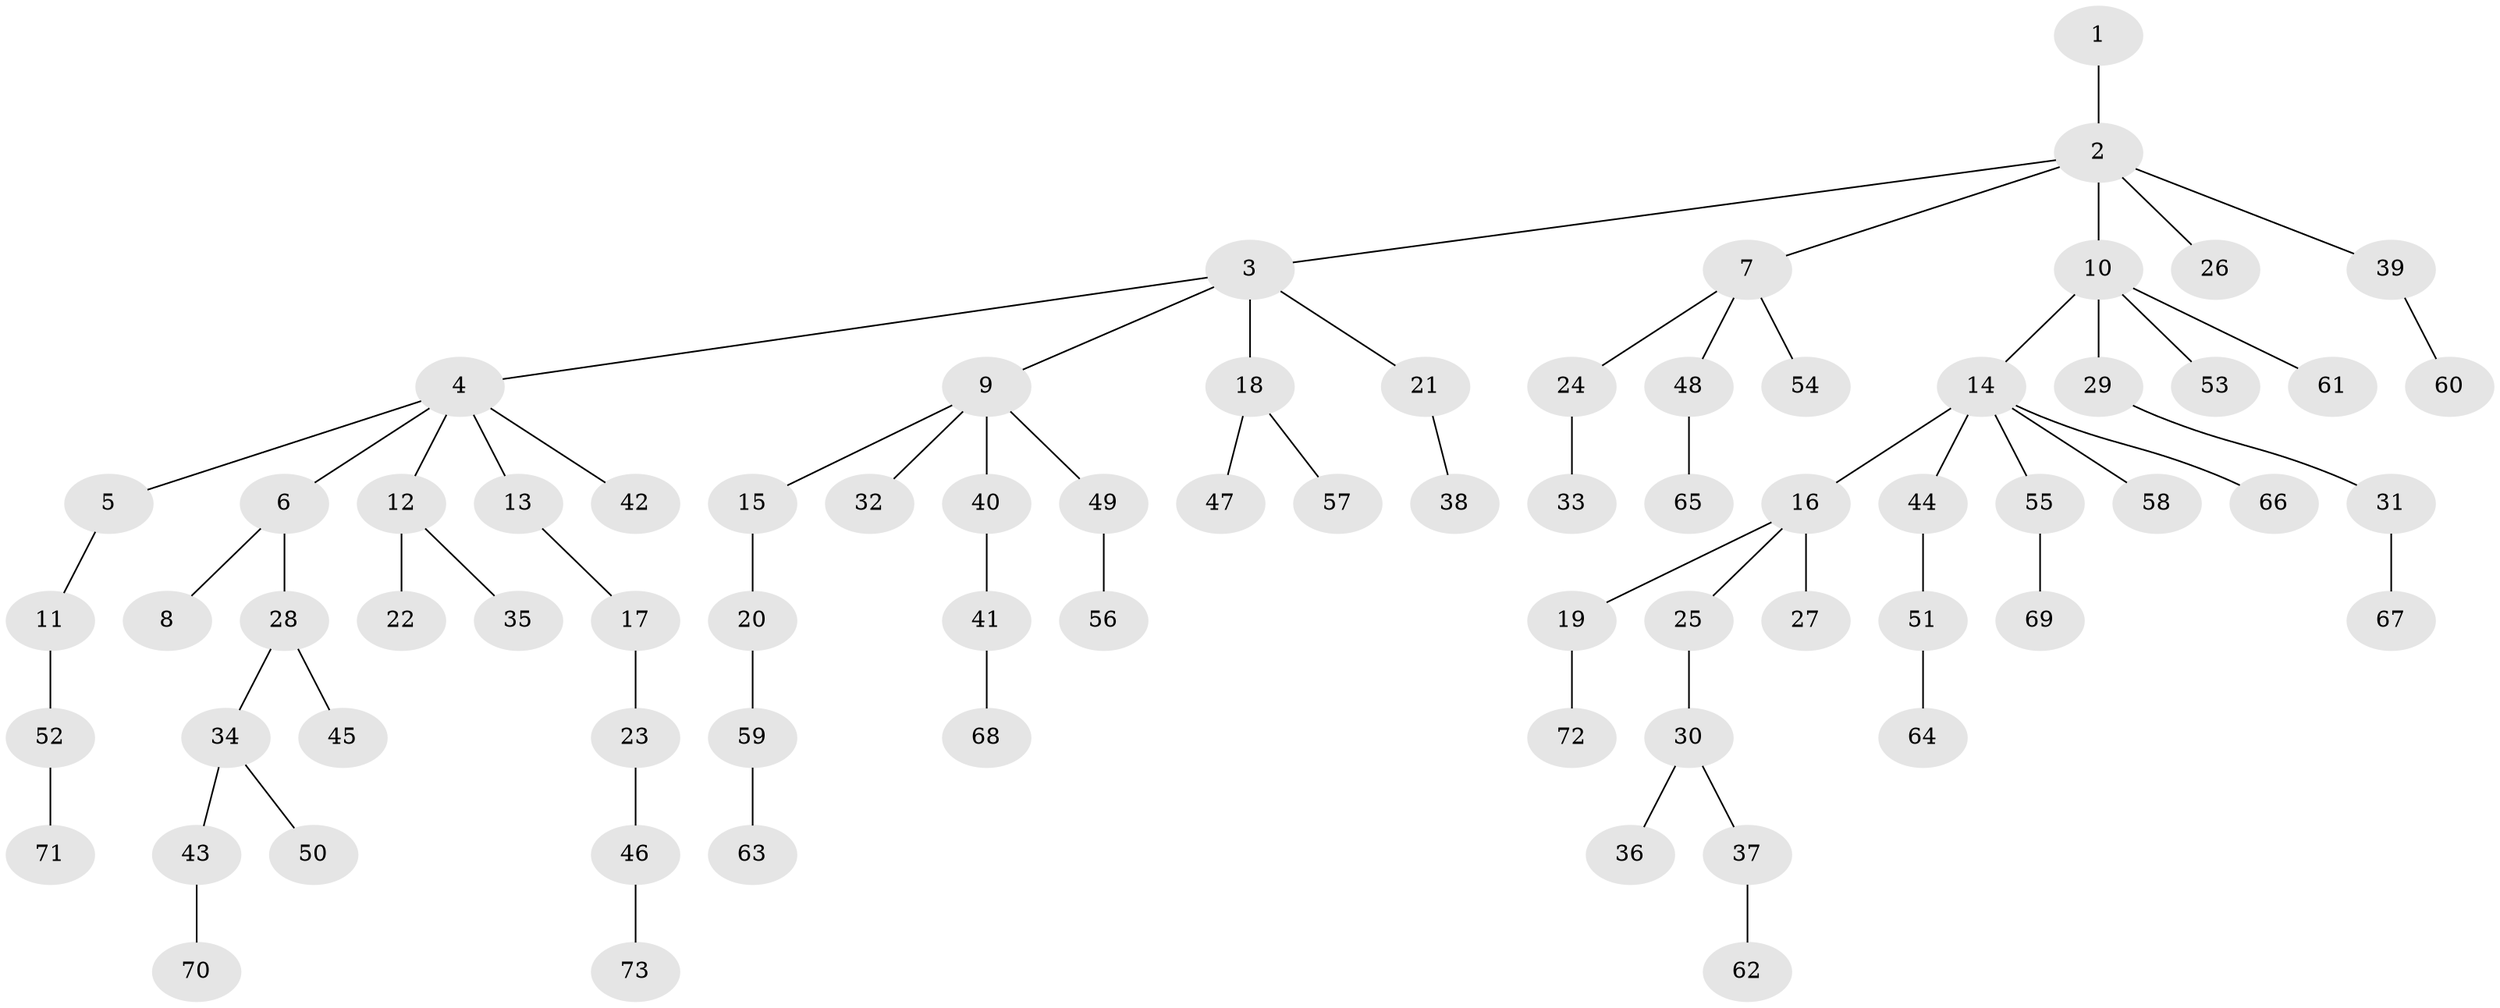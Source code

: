 // Generated by graph-tools (version 1.1) at 2025/50/03/09/25 03:50:19]
// undirected, 73 vertices, 72 edges
graph export_dot {
graph [start="1"]
  node [color=gray90,style=filled];
  1;
  2;
  3;
  4;
  5;
  6;
  7;
  8;
  9;
  10;
  11;
  12;
  13;
  14;
  15;
  16;
  17;
  18;
  19;
  20;
  21;
  22;
  23;
  24;
  25;
  26;
  27;
  28;
  29;
  30;
  31;
  32;
  33;
  34;
  35;
  36;
  37;
  38;
  39;
  40;
  41;
  42;
  43;
  44;
  45;
  46;
  47;
  48;
  49;
  50;
  51;
  52;
  53;
  54;
  55;
  56;
  57;
  58;
  59;
  60;
  61;
  62;
  63;
  64;
  65;
  66;
  67;
  68;
  69;
  70;
  71;
  72;
  73;
  1 -- 2;
  2 -- 3;
  2 -- 7;
  2 -- 10;
  2 -- 26;
  2 -- 39;
  3 -- 4;
  3 -- 9;
  3 -- 18;
  3 -- 21;
  4 -- 5;
  4 -- 6;
  4 -- 12;
  4 -- 13;
  4 -- 42;
  5 -- 11;
  6 -- 8;
  6 -- 28;
  7 -- 24;
  7 -- 48;
  7 -- 54;
  9 -- 15;
  9 -- 32;
  9 -- 40;
  9 -- 49;
  10 -- 14;
  10 -- 29;
  10 -- 53;
  10 -- 61;
  11 -- 52;
  12 -- 22;
  12 -- 35;
  13 -- 17;
  14 -- 16;
  14 -- 44;
  14 -- 55;
  14 -- 58;
  14 -- 66;
  15 -- 20;
  16 -- 19;
  16 -- 25;
  16 -- 27;
  17 -- 23;
  18 -- 47;
  18 -- 57;
  19 -- 72;
  20 -- 59;
  21 -- 38;
  23 -- 46;
  24 -- 33;
  25 -- 30;
  28 -- 34;
  28 -- 45;
  29 -- 31;
  30 -- 36;
  30 -- 37;
  31 -- 67;
  34 -- 43;
  34 -- 50;
  37 -- 62;
  39 -- 60;
  40 -- 41;
  41 -- 68;
  43 -- 70;
  44 -- 51;
  46 -- 73;
  48 -- 65;
  49 -- 56;
  51 -- 64;
  52 -- 71;
  55 -- 69;
  59 -- 63;
}
